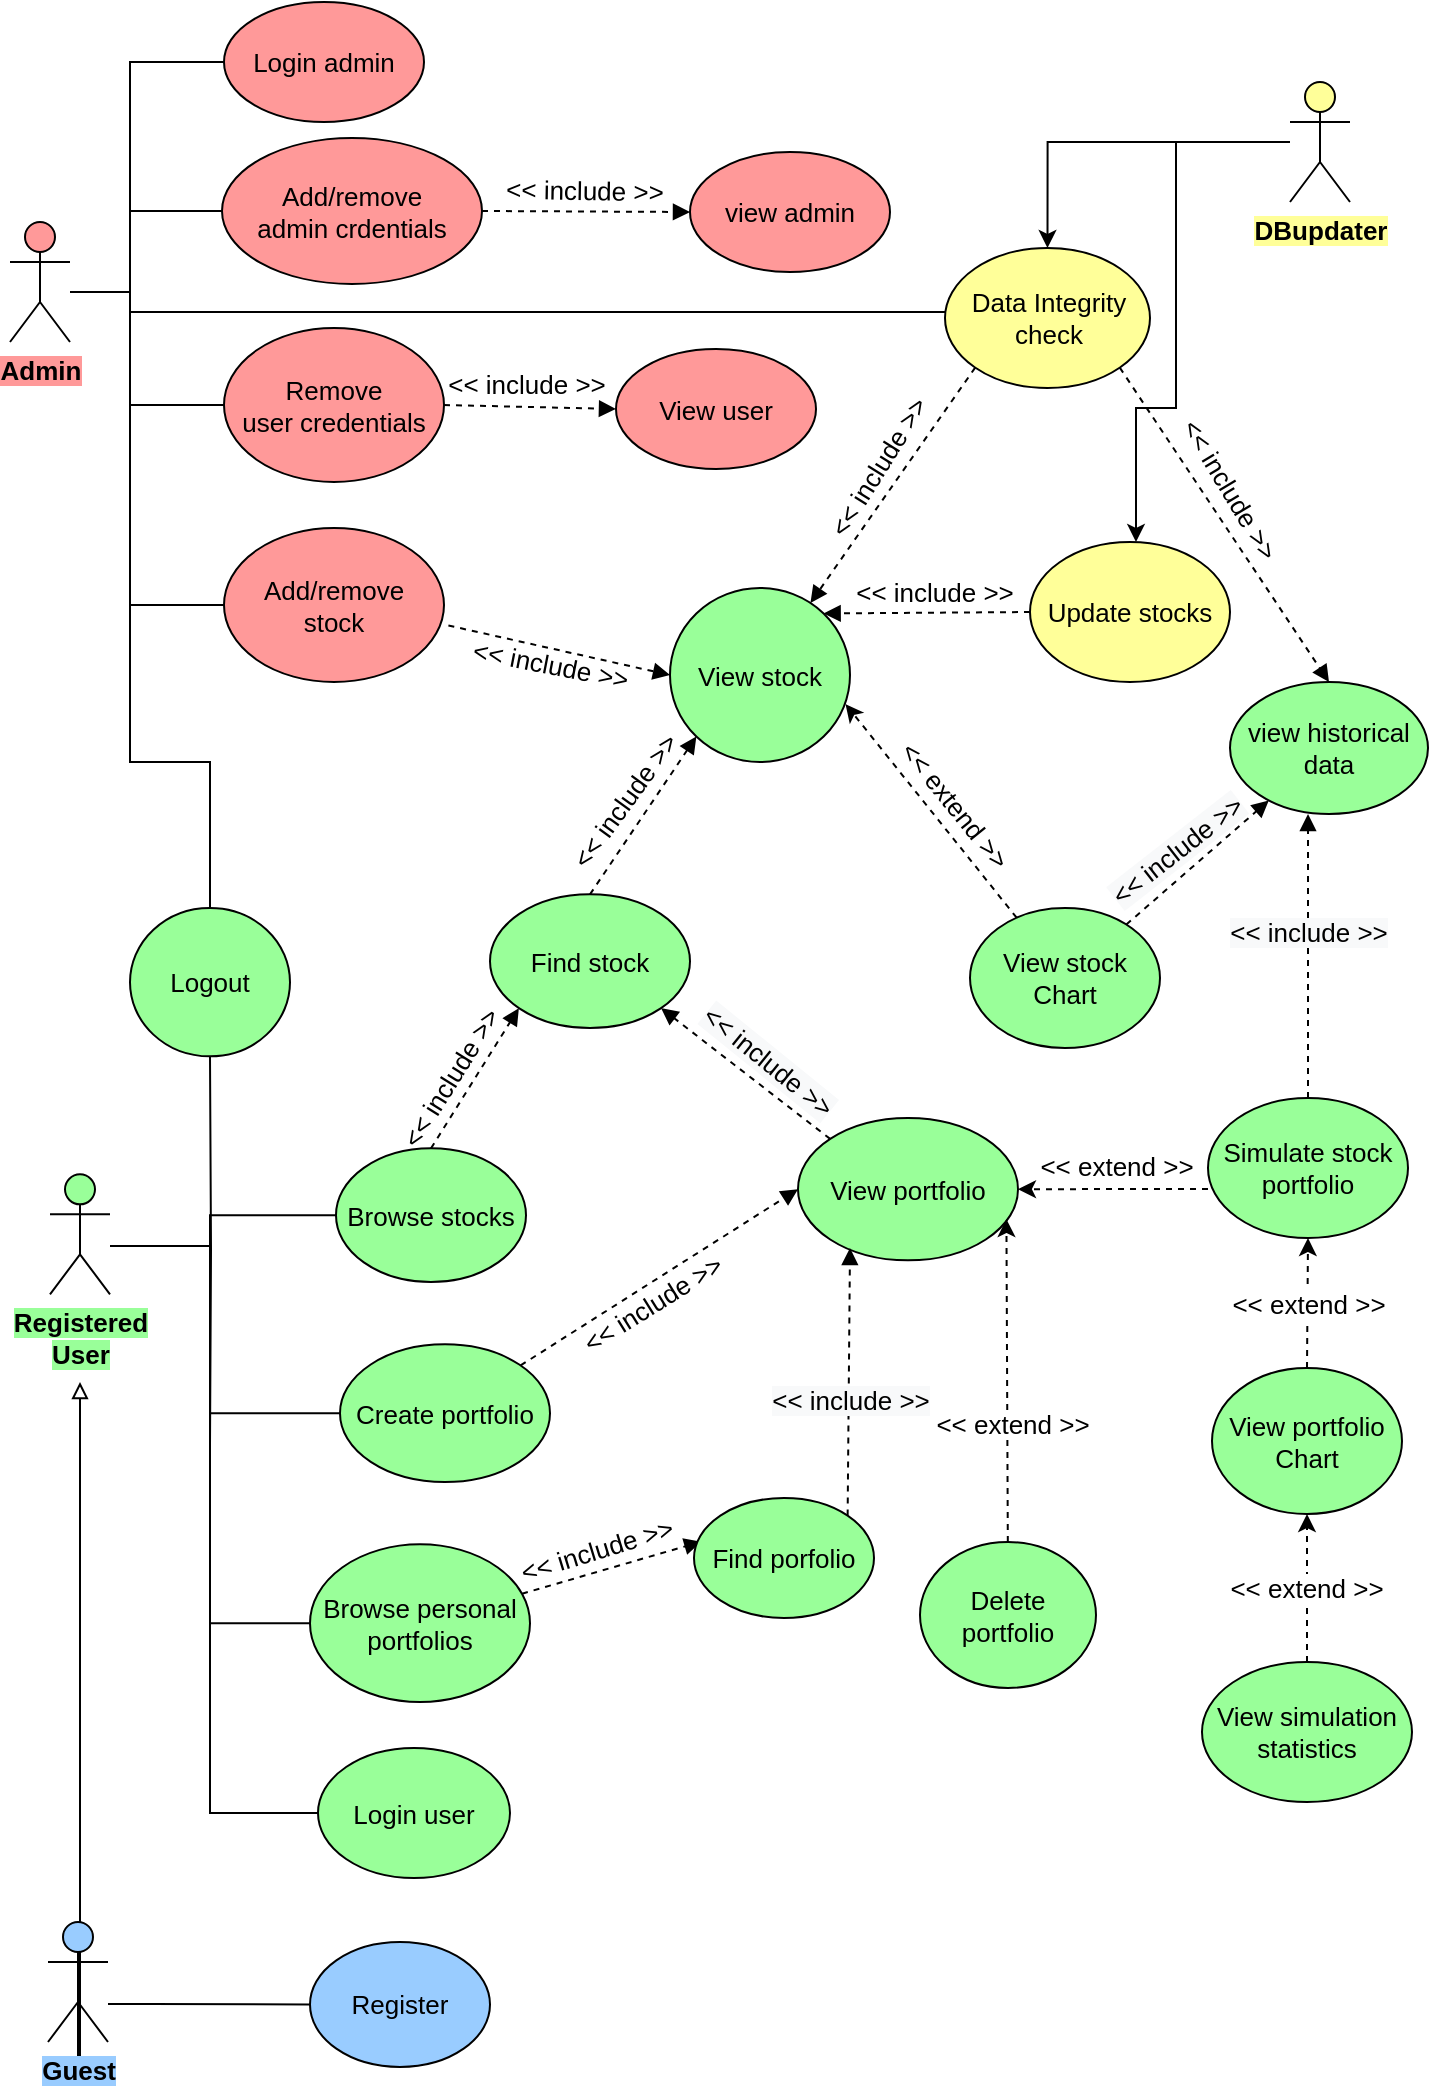 <mxfile version="14.2.6" type="device"><diagram id="KRLtTsY45kWRcjKl47R4" name="Page-1"><mxGraphModel dx="1422" dy="743" grid="1" gridSize="10" guides="1" tooltips="1" connect="1" arrows="1" fold="1" page="1" pageScale="1" pageWidth="827" pageHeight="1169" math="0" shadow="0"><root><mxCell id="0"/><mxCell id="1" parent="0"/><mxCell id="cpnQyGJO8iil3C7RBnsC-13" style="rounded=0;orthogonalLoop=1;jettySize=auto;html=1;entryX=0;entryY=0.5;entryDx=0;entryDy=0;edgeStyle=orthogonalEdgeStyle;fillColor=#99FF99;fontSize=13;endArrow=none;endFill=0;" parent="1" target="cpnQyGJO8iil3C7RBnsC-8" edge="1"><mxGeometry relative="1" as="geometry"><Array as="points"><mxPoint x="170" y="744.18"/><mxPoint x="170" y="630.18"/></Array><mxPoint x="170" y="757" as="sourcePoint"/></mxGeometry></mxCell><mxCell id="cpnQyGJO8iil3C7RBnsC-14" style="rounded=0;orthogonalLoop=1;jettySize=auto;html=1;entryX=0;entryY=0.5;entryDx=0;entryDy=0;edgeStyle=orthogonalEdgeStyle;fillColor=#99FF99;fontSize=13;endArrow=none;endFill=0;" parent="1" target="cpnQyGJO8iil3C7RBnsC-9" edge="1"><mxGeometry relative="1" as="geometry"><Array as="points"><mxPoint x="170" y="724.18"/><mxPoint x="170" y="898.18"/></Array><mxPoint x="170" y="727" as="sourcePoint"/></mxGeometry></mxCell><mxCell id="cpnQyGJO8iil3C7RBnsC-22" style="rounded=0;orthogonalLoop=1;jettySize=auto;html=1;entryX=0;entryY=0.5;entryDx=0;entryDy=0;edgeStyle=orthogonalEdgeStyle;fillColor=#99FF99;fontSize=13;endArrow=none;endFill=0;" parent="1" target="cpnQyGJO8iil3C7RBnsC-21" edge="1"><mxGeometry relative="1" as="geometry"><Array as="points"><mxPoint x="170" y="744.18"/><mxPoint x="170" y="728.18"/></Array><mxPoint x="170" y="717" as="sourcePoint"/></mxGeometry></mxCell><mxCell id="cpnQyGJO8iil3C7RBnsC-27" style="edgeStyle=orthogonalEdgeStyle;rounded=0;orthogonalLoop=1;jettySize=auto;html=1;entryX=0;entryY=0.5;entryDx=0;entryDy=0;fillColor=#FF9999;fontSize=13;endArrow=none;endFill=0;" parent="1" edge="1"><mxGeometry relative="1" as="geometry"><mxPoint x="130" y="147" as="sourcePoint"/><Array as="points"><mxPoint x="130" y="147"/><mxPoint x="130" y="337"/></Array><mxPoint x="177" y="328.5" as="targetPoint"/></mxGeometry></mxCell><mxCell id="cpnQyGJO8iil3C7RBnsC-32" style="edgeStyle=orthogonalEdgeStyle;rounded=0;orthogonalLoop=1;jettySize=auto;html=1;fillColor=#99FF99;fontSize=13;endArrow=none;endFill=0;" parent="1" target="cpnQyGJO8iil3C7RBnsC-2" edge="1"><mxGeometry relative="1" as="geometry"><mxPoint x="270" y="464.18" as="targetPoint"/><Array as="points"><mxPoint x="170" y="649"/></Array><mxPoint x="120" y="649" as="sourcePoint"/></mxGeometry></mxCell><mxCell id="cpnQyGJO8iil3C7RBnsC-1" value="&lt;div style=&quot;font-size: 13px;&quot;&gt;&lt;b style=&quot;background-color: rgb(153, 255, 153); font-size: 13px;&quot;&gt;Registered&lt;/b&gt;&lt;/div&gt;&lt;div style=&quot;font-size: 13px;&quot;&gt;&lt;b style=&quot;background-color: rgb(153, 255, 153); font-size: 13px;&quot;&gt;User&lt;/b&gt;&lt;/div&gt;" style="shape=umlActor;verticalLabelPosition=bottom;verticalAlign=top;html=1;fillColor=#99FF99;fontSize=13;" parent="1" vertex="1"><mxGeometry x="90" y="613.18" width="30" height="60" as="geometry"/></mxCell><mxCell id="cpnQyGJO8iil3C7RBnsC-2" value="Login user" style="ellipse;whiteSpace=wrap;html=1;fillColor=#99FF99;fontSize=13;" parent="1" vertex="1"><mxGeometry x="224" y="900" width="96" height="65" as="geometry"/></mxCell><mxCell id="Majg7olX7X6a4VJaT3-I-1" value="" style="edgeStyle=orthogonalEdgeStyle;rounded=0;orthogonalLoop=1;jettySize=auto;html=1;endArrow=none;endFill=0;strokeColor=#000000;entryX=0;entryY=0.5;entryDx=0;entryDy=0;" edge="1" parent="1"><mxGeometry relative="1" as="geometry"><mxPoint x="130" y="167" as="sourcePoint"/><mxPoint x="537.5" y="182" as="targetPoint"/><Array as="points"><mxPoint x="130" y="182"/></Array></mxGeometry></mxCell><mxCell id="cpnQyGJO8iil3C7RBnsC-4" value="&lt;b style=&quot;background-color: rgb(255, 153, 153); font-size: 13px;&quot;&gt;Admin&lt;/b&gt;" style="shape=umlActor;verticalLabelPosition=bottom;verticalAlign=top;html=1;fillColor=#FF9999;fontSize=13;" parent="1" vertex="1"><mxGeometry x="70" y="137" width="30" height="60" as="geometry"/></mxCell><mxCell id="cpnQyGJO8iil3C7RBnsC-8" value="Browse stocks" style="ellipse;whiteSpace=wrap;html=1;fillColor=#99FF99;fontSize=13;" parent="1" vertex="1"><mxGeometry x="233" y="600.18" width="95" height="66.82" as="geometry"/></mxCell><mxCell id="cpnQyGJO8iil3C7RBnsC-9" value="Browse personal portfolios" style="ellipse;whiteSpace=wrap;html=1;fillColor=#99FF99;fontSize=13;" parent="1" vertex="1"><mxGeometry x="220" y="798.18" width="110" height="78.82" as="geometry"/></mxCell><mxCell id="cpnQyGJO8iil3C7RBnsC-10" value="View stock" style="ellipse;whiteSpace=wrap;html=1;fillColor=#99FF99;fontSize=13;" parent="1" vertex="1"><mxGeometry x="400" y="320" width="90" height="87" as="geometry"/></mxCell><mxCell id="cpnQyGJO8iil3C7RBnsC-15" value="View portfolio" style="ellipse;whiteSpace=wrap;html=1;fillColor=#99FF99;fontSize=13;" parent="1" vertex="1"><mxGeometry x="464" y="585" width="110" height="71.18" as="geometry"/></mxCell><mxCell id="cpnQyGJO8iil3C7RBnsC-21" value="Create portfolio" style="ellipse;whiteSpace=wrap;html=1;fillColor=#99FF99;fontSize=13;" parent="1" vertex="1"><mxGeometry x="235" y="698.18" width="105" height="68.82" as="geometry"/></mxCell><mxCell id="cpnQyGJO8iil3C7RBnsC-25" value="&lt;div style=&quot;font-size: 13px;&quot;&gt;Add/remove&lt;/div&gt;&lt;div style=&quot;font-size: 13px;&quot;&gt;stock&lt;br style=&quot;font-size: 13px;&quot;&gt;&lt;/div&gt;" style="ellipse;whiteSpace=wrap;html=1;fillColor=#FF9999;fontSize=13;" parent="1" vertex="1"><mxGeometry x="177" y="290" width="110" height="77" as="geometry"/></mxCell><mxCell id="cpnQyGJO8iil3C7RBnsC-33" value="Find stock" style="ellipse;whiteSpace=wrap;html=1;fillColor=#99FF99;fontSize=13;" parent="1" vertex="1"><mxGeometry x="310" y="473.18" width="100" height="66.82" as="geometry"/></mxCell><mxCell id="cpnQyGJO8iil3C7RBnsC-34" value="" style="html=1;verticalAlign=bottom;endArrow=block;exitX=0.5;exitY=0;exitDx=0;exitDy=0;dashed=1;entryX=0;entryY=1;entryDx=0;entryDy=0;fillColor=#99FF99;fontSize=13;" parent="1" source="cpnQyGJO8iil3C7RBnsC-33" target="cpnQyGJO8iil3C7RBnsC-10" edge="1"><mxGeometry x="-0.159" y="4" width="80" relative="1" as="geometry"><mxPoint x="365" y="458" as="sourcePoint"/><mxPoint x="429.0" y="458" as="targetPoint"/><mxPoint as="offset"/></mxGeometry></mxCell><mxCell id="Yy9qG6kEalK88wOaEwKQ-9" value="&lt;span style=&quot;font-size: 13px;&quot;&gt;&amp;lt;&amp;lt; include &amp;gt;&amp;gt;&lt;/span&gt;" style="edgeLabel;html=1;align=center;verticalAlign=middle;resizable=0;points=[];fillColor=#99FF99;fontSize=13;rotation=306;labelBackgroundColor=none;" parent="cpnQyGJO8iil3C7RBnsC-34" vertex="1" connectable="0"><mxGeometry x="0.173" relative="1" as="geometry"><mxPoint x="-15.03" as="offset"/></mxGeometry></mxCell><mxCell id="eAsHCxN4buOYZPBH0Y41-2" style="edgeStyle=orthogonalEdgeStyle;rounded=0;orthogonalLoop=1;jettySize=auto;html=1;entryX=0;entryY=0.5;entryDx=0;entryDy=0;fillColor=#99CCFF;fontSize=13;endArrow=none;endFill=0;" parent="1" source="eAsHCxN4buOYZPBH0Y41-3" target="eAsHCxN4buOYZPBH0Y41-4" edge="1"><mxGeometry relative="1" as="geometry"><mxPoint x="240" y="832" as="targetPoint"/><Array as="points"><mxPoint x="140" y="1028"/><mxPoint x="140" y="1028"/></Array></mxGeometry></mxCell><mxCell id="eAsHCxN4buOYZPBH0Y41-5" value="" style="edgeStyle=orthogonalEdgeStyle;rounded=0;orthogonalLoop=1;jettySize=auto;html=1;exitX=0.5;exitY=0;exitDx=0;exitDy=0;exitPerimeter=0;fontSize=13;endArrow=block;endFill=0;" parent="1" source="eAsHCxN4buOYZPBH0Y41-3" edge="1"><mxGeometry relative="1" as="geometry"><mxPoint x="105" y="1028" as="sourcePoint"/><Array as="points"><mxPoint x="105" y="1057"/></Array><mxPoint x="105" y="717" as="targetPoint"/></mxGeometry></mxCell><mxCell id="eAsHCxN4buOYZPBH0Y41-3" value="&lt;b style=&quot;background-color: rgb(153, 204, 255); font-size: 13px;&quot;&gt;Guest&lt;/b&gt;" style="shape=umlActor;verticalLabelPosition=bottom;verticalAlign=top;html=1;fillColor=#99CCFF;fontSize=13;" parent="1" vertex="1"><mxGeometry x="89" y="987" width="30" height="60" as="geometry"/></mxCell><mxCell id="eAsHCxN4buOYZPBH0Y41-4" value="Register" style="ellipse;whiteSpace=wrap;html=1;fillColor=#99CCFF;fontSize=13;" parent="1" vertex="1"><mxGeometry x="220" y="997" width="90" height="62.5" as="geometry"/></mxCell><mxCell id="eAsHCxN4buOYZPBH0Y41-11" value="" style="rounded=0;orthogonalLoop=1;jettySize=auto;html=1;dashed=1;exitX=0;exitY=0.65;exitDx=0;exitDy=0;fillColor=#99FF99;entryX=1;entryY=0.5;entryDx=0;entryDy=0;exitPerimeter=0;fontSize=13;" parent="1" source="eAsHCxN4buOYZPBH0Y41-10" target="cpnQyGJO8iil3C7RBnsC-15" edge="1"><mxGeometry relative="1" as="geometry"><mxPoint x="591.636" y="810.409" as="sourcePoint"/></mxGeometry></mxCell><mxCell id="Yy9qG6kEalK88wOaEwKQ-25" value="&amp;lt;&amp;lt; extend &amp;gt;&amp;gt;" style="edgeLabel;html=1;align=center;verticalAlign=middle;resizable=0;points=[];fillColor=#99FF99;fontSize=13;rotation=0;" parent="eAsHCxN4buOYZPBH0Y41-11" vertex="1" connectable="0"><mxGeometry x="-0.287" relative="1" as="geometry"><mxPoint x="-12" y="-12" as="offset"/></mxGeometry></mxCell><mxCell id="eAsHCxN4buOYZPBH0Y41-10" value="Simulate stock portfolio" style="ellipse;whiteSpace=wrap;html=1;fillColor=#99FF99;fontSize=13;" parent="1" vertex="1"><mxGeometry x="669" y="575" width="100" height="70" as="geometry"/></mxCell><mxCell id="eAsHCxN4buOYZPBH0Y41-17" value="" style="rounded=0;orthogonalLoop=1;jettySize=auto;html=1;entryX=0.5;entryY=1;entryDx=0;entryDy=0;exitX=0.5;exitY=0;exitDx=0;exitDy=0;dashed=1;fillColor=#99FF99;fontSize=13;" parent="1" source="eAsHCxN4buOYZPBH0Y41-14" target="Yy9qG6kEalK88wOaEwKQ-55" edge="1"><mxGeometry relative="1" as="geometry"><mxPoint x="719.5" y="853" as="targetPoint"/><mxPoint x="511" y="929.18" as="sourcePoint"/></mxGeometry></mxCell><mxCell id="Yy9qG6kEalK88wOaEwKQ-26" value="&amp;lt;&amp;lt; extend &amp;gt;&amp;gt;" style="edgeLabel;html=1;align=center;verticalAlign=middle;resizable=0;points=[];fillColor=#99FF99;fontSize=13;" parent="eAsHCxN4buOYZPBH0Y41-17" vertex="1" connectable="0"><mxGeometry x="0.111" y="1" relative="1" as="geometry"><mxPoint y="4" as="offset"/></mxGeometry></mxCell><mxCell id="eAsHCxN4buOYZPBH0Y41-14" value="View simulation statistics" style="ellipse;whiteSpace=wrap;html=1;fillColor=#99FF99;fontSize=13;" parent="1" vertex="1"><mxGeometry x="666" y="857" width="105" height="70" as="geometry"/></mxCell><mxCell id="Yy9qG6kEalK88wOaEwKQ-15" value="" style="html=1;verticalAlign=bottom;endArrow=block;exitX=0.5;exitY=0;exitDx=0;exitDy=0;dashed=1;entryX=0;entryY=1;entryDx=0;entryDy=0;fillColor=#99FF99;fontSize=13;" parent="1" source="cpnQyGJO8iil3C7RBnsC-8" target="cpnQyGJO8iil3C7RBnsC-33" edge="1"><mxGeometry x="-0.159" y="4" width="80" relative="1" as="geometry"><mxPoint x="557.405" y="630.876" as="sourcePoint"/><mxPoint x="615" y="694.18" as="targetPoint"/><mxPoint as="offset"/></mxGeometry></mxCell><mxCell id="Yy9qG6kEalK88wOaEwKQ-16" value="&lt;span style=&quot;font-size: 13px;&quot;&gt;&amp;lt;&amp;lt; include &amp;gt;&amp;gt;&lt;/span&gt;" style="edgeLabel;html=1;align=center;verticalAlign=middle;resizable=0;points=[];fillColor=#99FF99;fontSize=13;rotation=302;labelBackgroundColor=none;" parent="Yy9qG6kEalK88wOaEwKQ-15" vertex="1" connectable="0"><mxGeometry x="0.173" relative="1" as="geometry"><mxPoint x="-16.47" y="6" as="offset"/></mxGeometry></mxCell><mxCell id="Yy9qG6kEalK88wOaEwKQ-17" value="" style="html=1;verticalAlign=bottom;endArrow=block;dashed=1;fillColor=#99FF99;fontSize=13;" parent="1" source="cpnQyGJO8iil3C7RBnsC-9" edge="1"><mxGeometry x="-0.159" y="4" width="80" relative="1" as="geometry"><mxPoint x="567.405" y="620.876" as="sourcePoint"/><mxPoint x="415.638" y="796.818" as="targetPoint"/><mxPoint as="offset"/></mxGeometry></mxCell><mxCell id="Yy9qG6kEalK88wOaEwKQ-18" value="&lt;span style=&quot;font-size: 13px;&quot;&gt;&amp;lt;&amp;lt; include &amp;gt;&amp;gt;&lt;/span&gt;" style="edgeLabel;html=1;align=center;verticalAlign=middle;resizable=0;points=[];fillColor=#99FF99;fontSize=13;rotation=343;direction=south;labelBackgroundColor=none;" parent="Yy9qG6kEalK88wOaEwKQ-17" vertex="1" connectable="0"><mxGeometry x="0.173" relative="1" as="geometry"><mxPoint x="-16" y="-7" as="offset"/></mxGeometry></mxCell><mxCell id="Yy9qG6kEalK88wOaEwKQ-19" value="" style="html=1;verticalAlign=bottom;endArrow=block;dashed=1;exitX=0;exitY=0;exitDx=0;exitDy=0;entryX=1;entryY=1;entryDx=0;entryDy=0;fillColor=#99FF99;fontSize=13;" parent="1" source="cpnQyGJO8iil3C7RBnsC-15" target="cpnQyGJO8iil3C7RBnsC-33" edge="1"><mxGeometry x="-0.159" y="4" width="80" relative="1" as="geometry"><mxPoint x="314.467" y="871.661" as="sourcePoint"/><mxPoint x="410" y="898.18" as="targetPoint"/><mxPoint as="offset"/></mxGeometry></mxCell><mxCell id="Yy9qG6kEalK88wOaEwKQ-20" value="&lt;span style=&quot;background-color: rgb(248, 249, 250); font-size: 13px;&quot;&gt;&amp;lt;&amp;lt; include &amp;gt;&amp;gt;&lt;/span&gt;" style="edgeLabel;html=1;align=center;verticalAlign=middle;resizable=0;points=[];fillColor=#99FF99;fontSize=13;rotation=39;" parent="Yy9qG6kEalK88wOaEwKQ-19" vertex="1" connectable="0"><mxGeometry x="0.173" relative="1" as="geometry"><mxPoint x="17.97" y="-1.37" as="offset"/></mxGeometry></mxCell><mxCell id="Yy9qG6kEalK88wOaEwKQ-21" value="Find porfolio" style="ellipse;whiteSpace=wrap;html=1;fillColor=#99FF99;fontSize=13;" parent="1" vertex="1"><mxGeometry x="412" y="775" width="90" height="60" as="geometry"/></mxCell><mxCell id="Yy9qG6kEalK88wOaEwKQ-23" value="" style="html=1;verticalAlign=bottom;endArrow=block;dashed=1;exitX=1;exitY=0;exitDx=0;exitDy=0;fillColor=#99FF99;fontSize=13;" parent="1" source="Yy9qG6kEalK88wOaEwKQ-21" edge="1"><mxGeometry x="-0.159" y="4" width="80" relative="1" as="geometry"><mxPoint x="455.82" y="768.967" as="sourcePoint"/><mxPoint x="490" y="650" as="targetPoint"/><mxPoint as="offset"/></mxGeometry></mxCell><mxCell id="Yy9qG6kEalK88wOaEwKQ-24" value="&lt;span style=&quot;background-color: rgb(248, 249, 250); font-size: 13px;&quot;&gt;&amp;lt;&amp;lt; include &amp;gt;&amp;gt;&lt;/span&gt;" style="edgeLabel;html=1;align=center;verticalAlign=middle;resizable=0;points=[];fillColor=#99FF99;fontSize=13;" parent="Yy9qG6kEalK88wOaEwKQ-23" vertex="1" connectable="0"><mxGeometry x="0.173" relative="1" as="geometry"><mxPoint y="20" as="offset"/></mxGeometry></mxCell><mxCell id="Yy9qG6kEalK88wOaEwKQ-33" value="" style="edgeStyle=orthogonalEdgeStyle;rounded=0;orthogonalLoop=1;jettySize=auto;html=1;fillColor=#FFFF99;entryX=0.5;entryY=0;entryDx=0;entryDy=0;fontSize=13;" parent="1" source="Yy9qG6kEalK88wOaEwKQ-34" target="mz2E4jD2WjF0KdIVtkTG-10" edge="1"><mxGeometry relative="1" as="geometry"><Array as="points"><mxPoint x="589" y="97"/></Array></mxGeometry></mxCell><mxCell id="Yy9qG6kEalK88wOaEwKQ-34" value="&lt;div style=&quot;font-size: 13px;&quot;&gt;&lt;b style=&quot;background-color: rgb(255, 255, 153); font-size: 13px;&quot;&gt;DBupdater&lt;/b&gt;&lt;/div&gt;" style="shape=umlActor;verticalLabelPosition=bottom;verticalAlign=top;html=1;fillColor=#FFFF99;fontSize=13;" parent="1" vertex="1"><mxGeometry x="710" y="67" width="30" height="60" as="geometry"/></mxCell><mxCell id="Yy9qG6kEalK88wOaEwKQ-35" value="Update stocks" style="ellipse;whiteSpace=wrap;html=1;fillColor=#FFFF99;fontSize=13;" parent="1" vertex="1"><mxGeometry x="580" y="297" width="100" height="70" as="geometry"/></mxCell><mxCell id="Yy9qG6kEalK88wOaEwKQ-38" value="" style="html=1;verticalAlign=bottom;endArrow=block;exitX=0;exitY=1;exitDx=0;exitDy=0;dashed=1;fontSize=13;" parent="1" source="mz2E4jD2WjF0KdIVtkTG-10" target="cpnQyGJO8iil3C7RBnsC-10" edge="1"><mxGeometry x="-0.159" y="4" width="80" relative="1" as="geometry"><mxPoint x="496.82" y="249.287" as="sourcePoint"/><mxPoint x="440" y="91.5" as="targetPoint"/><mxPoint as="offset"/></mxGeometry></mxCell><mxCell id="Yy9qG6kEalK88wOaEwKQ-39" value="&lt;span style=&quot;font-size: 13px;&quot;&gt;&amp;lt;&amp;lt; include &amp;gt;&amp;gt;&lt;/span&gt;" style="edgeLabel;html=1;align=center;verticalAlign=middle;resizable=0;points=[];fontSize=13;rotation=302;labelBackgroundColor=none;" parent="Yy9qG6kEalK88wOaEwKQ-38" vertex="1" connectable="0"><mxGeometry x="0.173" relative="1" as="geometry"><mxPoint x="-1.15" y="-18.62" as="offset"/></mxGeometry></mxCell><mxCell id="Yy9qG6kEalK88wOaEwKQ-40" value="" style="html=1;verticalAlign=bottom;endArrow=block;dashed=1;entryX=0;entryY=0.5;entryDx=0;entryDy=0;fillColor=#99FF99;fontSize=13;" parent="1" source="cpnQyGJO8iil3C7RBnsC-21" target="cpnQyGJO8iil3C7RBnsC-15" edge="1"><mxGeometry x="-0.159" y="4" width="80" relative="1" as="geometry"><mxPoint x="380" y="720.18" as="sourcePoint"/><mxPoint x="551.716" y="731.393" as="targetPoint"/><mxPoint as="offset"/></mxGeometry></mxCell><mxCell id="Yy9qG6kEalK88wOaEwKQ-41" value="&lt;span style=&quot;font-size: 13px;&quot;&gt;&amp;lt;&amp;lt; include &amp;gt;&amp;gt;&lt;/span&gt;" style="edgeLabel;html=1;align=center;verticalAlign=middle;resizable=0;points=[];fillColor=#99FF99;fontSize=13;rotation=328;labelBackgroundColor=none;" parent="Yy9qG6kEalK88wOaEwKQ-40" vertex="1" connectable="0"><mxGeometry x="0.173" relative="1" as="geometry"><mxPoint x="-16.26" y="21" as="offset"/></mxGeometry></mxCell><mxCell id="Yy9qG6kEalK88wOaEwKQ-47" value="Logout" style="ellipse;whiteSpace=wrap;html=1;fillColor=#99FF99;fontSize=13;" parent="1" vertex="1"><mxGeometry x="130" y="480" width="80" height="74.18" as="geometry"/></mxCell><mxCell id="Yy9qG6kEalK88wOaEwKQ-48" value="" style="endArrow=none;html=1;fillColor=#99FF99;edgeStyle=orthogonalEdgeStyle;rounded=0;fontSize=13;endFill=0;" parent="1" target="Yy9qG6kEalK88wOaEwKQ-47" edge="1"><mxGeometry width="50" height="50" relative="1" as="geometry"><mxPoint x="170" y="748.18" as="sourcePoint"/><mxPoint x="170" y="978.18" as="targetPoint"/><Array as="points"/></mxGeometry></mxCell><mxCell id="Yy9qG6kEalK88wOaEwKQ-50" value="" style="rounded=0;orthogonalLoop=1;jettySize=auto;html=1;dashed=1;entryX=0.975;entryY=0.667;entryDx=0;entryDy=0;fillColor=#99FF99;entryPerimeter=0;fontSize=13;" parent="1" source="Yy9qG6kEalK88wOaEwKQ-52" target="cpnQyGJO8iil3C7RBnsC-10" edge="1"><mxGeometry relative="1" as="geometry"><mxPoint x="705" y="215" as="sourcePoint"/><mxPoint x="595" y="365" as="targetPoint"/></mxGeometry></mxCell><mxCell id="Yy9qG6kEalK88wOaEwKQ-51" value="&amp;lt;&amp;lt; extend &amp;gt;&amp;gt;" style="edgeLabel;html=1;align=center;verticalAlign=middle;resizable=0;points=[];fillColor=#99FF99;fontSize=13;rotation=51;" parent="Yy9qG6kEalK88wOaEwKQ-50" vertex="1" connectable="0"><mxGeometry x="-0.287" relative="1" as="geometry"><mxPoint x="-0.12" y="-19.44" as="offset"/></mxGeometry></mxCell><mxCell id="Yy9qG6kEalK88wOaEwKQ-52" value="View stock Chart" style="ellipse;whiteSpace=wrap;html=1;fillColor=#99FF99;fontSize=13;" parent="1" vertex="1"><mxGeometry x="550" y="480" width="95" height="70" as="geometry"/></mxCell><mxCell id="Yy9qG6kEalK88wOaEwKQ-55" value="View portfolio Chart" style="ellipse;whiteSpace=wrap;html=1;fillColor=#99FF99;fontSize=13;" parent="1" vertex="1"><mxGeometry x="671" y="710" width="95" height="73" as="geometry"/></mxCell><mxCell id="Yy9qG6kEalK88wOaEwKQ-56" value="" style="rounded=0;orthogonalLoop=1;jettySize=auto;html=1;dashed=1;entryX=0.5;entryY=1;entryDx=0;entryDy=0;fillColor=#99FF99;exitX=0.5;exitY=0;exitDx=0;exitDy=0;fontSize=13;" parent="1" source="Yy9qG6kEalK88wOaEwKQ-55" target="eAsHCxN4buOYZPBH0Y41-10" edge="1"><mxGeometry relative="1" as="geometry"><mxPoint x="716" y="678.18" as="sourcePoint"/><mxPoint x="586.268" y="767.809" as="targetPoint"/></mxGeometry></mxCell><mxCell id="Yy9qG6kEalK88wOaEwKQ-57" value="&amp;lt;&amp;lt; extend &amp;gt;&amp;gt;" style="edgeLabel;html=1;align=center;verticalAlign=middle;resizable=0;points=[];fillColor=#99FF99;fontSize=13;" parent="Yy9qG6kEalK88wOaEwKQ-56" vertex="1" connectable="0"><mxGeometry x="-0.287" relative="1" as="geometry"><mxPoint y="-9" as="offset"/></mxGeometry></mxCell><mxCell id="Yy9qG6kEalK88wOaEwKQ-59" value="" style="rounded=0;orthogonalLoop=1;jettySize=auto;html=1;dashed=1;entryX=1;entryY=1;entryDx=0;entryDy=0;fillColor=#99FF99;fontSize=13;" parent="1" source="Yy9qG6kEalK88wOaEwKQ-61" edge="1"><mxGeometry relative="1" as="geometry"><mxPoint x="680" y="778.18" as="sourcePoint"/><mxPoint x="568.215" y="635.545" as="targetPoint"/></mxGeometry></mxCell><mxCell id="Yy9qG6kEalK88wOaEwKQ-60" value="&amp;lt;&amp;lt; extend &amp;gt;&amp;gt;" style="edgeLabel;html=1;align=center;verticalAlign=middle;resizable=0;points=[];fillColor=#99FF99;fontSize=13;" parent="Yy9qG6kEalK88wOaEwKQ-59" vertex="1" connectable="0"><mxGeometry x="-0.287" relative="1" as="geometry"><mxPoint x="1.88" y="-1.44" as="offset"/></mxGeometry></mxCell><mxCell id="Yy9qG6kEalK88wOaEwKQ-61" value="Delete portfolio" style="ellipse;whiteSpace=wrap;html=1;fillColor=#99FF99;fontSize=13;" parent="1" vertex="1"><mxGeometry x="525" y="797" width="88" height="73" as="geometry"/></mxCell><mxCell id="mz2E4jD2WjF0KdIVtkTG-1" value="view historical data" style="ellipse;whiteSpace=wrap;html=1;fillColor=#99FF99;fontSize=13;" parent="1" vertex="1"><mxGeometry x="680" y="367.0" width="99" height="66" as="geometry"/></mxCell><mxCell id="mz2E4jD2WjF0KdIVtkTG-2" value="" style="html=1;verticalAlign=bottom;endArrow=block;dashed=1;fillColor=#99FF99;fontSize=13;" parent="1" source="Yy9qG6kEalK88wOaEwKQ-52" target="mz2E4jD2WjF0KdIVtkTG-1" edge="1"><mxGeometry x="-0.159" y="4" width="80" relative="1" as="geometry"><mxPoint x="502.374" y="505.096" as="sourcePoint"/><mxPoint x="596.92" y="537.78" as="targetPoint"/><mxPoint as="offset"/></mxGeometry></mxCell><mxCell id="mz2E4jD2WjF0KdIVtkTG-3" value="&lt;span style=&quot;background-color: rgb(248, 249, 250); font-size: 13px;&quot;&gt;&amp;lt;&amp;lt; include &amp;gt;&amp;gt;&lt;/span&gt;" style="edgeLabel;html=1;align=center;verticalAlign=middle;resizable=0;points=[];fillColor=#99FF99;fontSize=13;rotation=322;" parent="mz2E4jD2WjF0KdIVtkTG-2" vertex="1" connectable="0"><mxGeometry x="0.173" relative="1" as="geometry"><mxPoint x="-17.03" y="-1" as="offset"/></mxGeometry></mxCell><mxCell id="mz2E4jD2WjF0KdIVtkTG-5" value="" style="html=1;verticalAlign=bottom;endArrow=block;exitX=0.5;exitY=0;exitDx=0;exitDy=0;dashed=1;entryX=0.394;entryY=1;entryDx=0;entryDy=0;fillColor=#99FF99;fontSize=13;entryPerimeter=0;" parent="1" source="eAsHCxN4buOYZPBH0Y41-10" target="mz2E4jD2WjF0KdIVtkTG-1" edge="1"><mxGeometry x="-0.159" y="4" width="80" relative="1" as="geometry"><mxPoint x="742.5" y="471.68" as="sourcePoint"/><mxPoint x="680" y="613.188" as="targetPoint"/><mxPoint as="offset"/></mxGeometry></mxCell><mxCell id="mz2E4jD2WjF0KdIVtkTG-6" value="&lt;span style=&quot;background-color: rgb(248, 249, 250); font-size: 13px;&quot;&gt;&amp;lt;&amp;lt; include &amp;gt;&amp;gt;&lt;/span&gt;" style="edgeLabel;html=1;align=center;verticalAlign=middle;resizable=0;points=[];fillColor=#99FF99;fontSize=13;" parent="mz2E4jD2WjF0KdIVtkTG-5" vertex="1" connectable="0"><mxGeometry x="0.173" relative="1" as="geometry"><mxPoint x="-0.03" as="offset"/></mxGeometry></mxCell><mxCell id="mz2E4jD2WjF0KdIVtkTG-10" value="Data Integrity check" style="ellipse;whiteSpace=wrap;html=1;fillColor=#FFFF99;fontSize=13;" parent="1" vertex="1"><mxGeometry x="537.5" y="150" width="102.5" height="70" as="geometry"/></mxCell><mxCell id="mz2E4jD2WjF0KdIVtkTG-11" value="" style="html=1;verticalAlign=bottom;endArrow=block;exitX=1;exitY=1;exitDx=0;exitDy=0;dashed=1;entryX=0.5;entryY=0;entryDx=0;entryDy=0;fontSize=13;" parent="1" source="mz2E4jD2WjF0KdIVtkTG-10" target="mz2E4jD2WjF0KdIVtkTG-1" edge="1"><mxGeometry x="-0.159" y="4" width="80" relative="1" as="geometry"><mxPoint x="640" y="87" as="sourcePoint"/><mxPoint x="513.618" y="348.792" as="targetPoint"/><mxPoint as="offset"/></mxGeometry></mxCell><mxCell id="mz2E4jD2WjF0KdIVtkTG-12" value="&lt;span style=&quot;font-size: 13px;&quot;&gt;&amp;lt;&amp;lt; include &amp;gt;&amp;gt;&lt;/span&gt;" style="edgeLabel;html=1;align=center;verticalAlign=middle;resizable=0;points=[];fontSize=13;rotation=59;labelBackgroundColor=none;" parent="mz2E4jD2WjF0KdIVtkTG-11" vertex="1" connectable="0"><mxGeometry x="0.173" relative="1" as="geometry"><mxPoint x="-6.27" y="-31.93" as="offset"/></mxGeometry></mxCell><mxCell id="mz2E4jD2WjF0KdIVtkTG-14" value="" style="edgeStyle=orthogonalEdgeStyle;rounded=0;orthogonalLoop=1;jettySize=auto;html=1;fillColor=#FFFF99;fontSize=13;entryX=0.5;entryY=0;entryDx=0;entryDy=0;" parent="1" edge="1"><mxGeometry relative="1" as="geometry"><mxPoint x="703" y="97" as="sourcePoint"/><mxPoint x="633" y="297" as="targetPoint"/><Array as="points"><mxPoint x="653" y="97"/><mxPoint x="653" y="230"/><mxPoint x="633" y="230"/></Array></mxGeometry></mxCell><mxCell id="mz2E4jD2WjF0KdIVtkTG-15" value="" style="html=1;verticalAlign=bottom;endArrow=block;exitX=0;exitY=0.5;exitDx=0;exitDy=0;dashed=1;entryX=1;entryY=0;entryDx=0;entryDy=0;fontSize=13;" parent="1" source="Yy9qG6kEalK88wOaEwKQ-35" target="cpnQyGJO8iil3C7RBnsC-10" edge="1"><mxGeometry x="-0.159" y="4" width="80" relative="1" as="geometry"><mxPoint x="677.5" y="217" as="sourcePoint"/><mxPoint x="749.5" y="377" as="targetPoint"/><mxPoint as="offset"/></mxGeometry></mxCell><mxCell id="mz2E4jD2WjF0KdIVtkTG-16" value="&lt;span style=&quot;font-size: 13px;&quot;&gt;&amp;lt;&amp;lt; include &amp;gt;&amp;gt;&lt;/span&gt;" style="edgeLabel;html=1;align=center;verticalAlign=middle;resizable=0;points=[];fontSize=13;labelBorderColor=none;labelBackgroundColor=none;" parent="mz2E4jD2WjF0KdIVtkTG-15" vertex="1" connectable="0"><mxGeometry x="0.173" relative="1" as="geometry"><mxPoint x="12.3" y="-10.78" as="offset"/></mxGeometry></mxCell><mxCell id="mz2E4jD2WjF0KdIVtkTG-17" value="" style="html=1;verticalAlign=bottom;endArrow=block;exitX=1.02;exitY=0.633;exitDx=0;exitDy=0;dashed=1;exitPerimeter=0;entryX=0;entryY=0.5;entryDx=0;entryDy=0;fontSize=13;" parent="1" target="cpnQyGJO8iil3C7RBnsC-10" edge="1"><mxGeometry x="-0.159" y="4" width="80" relative="1" as="geometry"><mxPoint x="289.2" y="338.741" as="sourcePoint"/><mxPoint x="409" y="361.141" as="targetPoint"/><mxPoint as="offset"/></mxGeometry></mxCell><mxCell id="mz2E4jD2WjF0KdIVtkTG-18" value="&lt;span style=&quot;font-size: 13px;&quot;&gt;&amp;lt;&amp;lt; include &amp;gt;&amp;gt;&lt;/span&gt;" style="edgeLabel;html=1;align=center;verticalAlign=middle;resizable=0;points=[];fontSize=13;labelBackgroundColor=none;rotation=11;" parent="mz2E4jD2WjF0KdIVtkTG-17" vertex="1" connectable="0"><mxGeometry x="0.173" relative="1" as="geometry"><mxPoint x="-14.79" y="4.7" as="offset"/></mxGeometry></mxCell><mxCell id="mz2E4jD2WjF0KdIVtkTG-22" value="&lt;div style=&quot;font-size: 13px&quot;&gt;Add/remove&lt;/div&gt;&lt;div style=&quot;font-size: 13px&quot;&gt;admin crdentials&lt;br&gt;&lt;/div&gt;" style="ellipse;whiteSpace=wrap;html=1;fillColor=#FF9999;fontSize=13;" parent="1" vertex="1"><mxGeometry x="176" y="95" width="130" height="73" as="geometry"/></mxCell><mxCell id="mz2E4jD2WjF0KdIVtkTG-23" value="Remove&lt;div style=&quot;font-size: 13px&quot;&gt;user credentials&lt;br style=&quot;font-size: 13px&quot;&gt;&lt;/div&gt;" style="ellipse;whiteSpace=wrap;html=1;fillColor=#FF9999;fontSize=13;" parent="1" vertex="1"><mxGeometry x="177" y="190" width="110" height="77" as="geometry"/></mxCell><mxCell id="mz2E4jD2WjF0KdIVtkTG-24" value="Login admin" style="ellipse;whiteSpace=wrap;html=1;fillColor=#FF9999;fontSize=13;" parent="1" vertex="1"><mxGeometry x="177" y="27" width="100" height="60" as="geometry"/></mxCell><mxCell id="mz2E4jD2WjF0KdIVtkTG-26" value="&lt;div style=&quot;font-size: 13px;&quot;&gt;view admin&lt;/div&gt;" style="ellipse;whiteSpace=wrap;html=1;fillColor=#FF9999;fontSize=13;" parent="1" vertex="1"><mxGeometry x="410" y="102" width="100" height="60" as="geometry"/></mxCell><mxCell id="mz2E4jD2WjF0KdIVtkTG-27" value="" style="html=1;verticalAlign=bottom;endArrow=block;exitX=1;exitY=0.5;exitDx=0;exitDy=0;dashed=1;entryX=0;entryY=0.5;entryDx=0;entryDy=0;fontSize=13;" parent="1" source="mz2E4jD2WjF0KdIVtkTG-22" target="mz2E4jD2WjF0KdIVtkTG-26" edge="1"><mxGeometry x="-0.159" y="4" width="80" relative="1" as="geometry"><mxPoint x="302" y="329.98" as="sourcePoint"/><mxPoint x="420" y="162" as="targetPoint"/><mxPoint as="offset"/></mxGeometry></mxCell><mxCell id="mz2E4jD2WjF0KdIVtkTG-28" value="&lt;span style=&quot;font-size: 13px;&quot;&gt;&amp;lt;&amp;lt; include &amp;gt;&amp;gt;&lt;/span&gt;" style="edgeLabel;html=1;align=center;verticalAlign=middle;resizable=0;points=[];fontSize=13;labelBackgroundColor=none;rotation=1;" parent="mz2E4jD2WjF0KdIVtkTG-27" vertex="1" connectable="0"><mxGeometry x="0.173" relative="1" as="geometry"><mxPoint x="-10.73" y="-11.44" as="offset"/></mxGeometry></mxCell><mxCell id="mz2E4jD2WjF0KdIVtkTG-29" style="edgeStyle=orthogonalEdgeStyle;rounded=0;orthogonalLoop=1;jettySize=auto;html=1;entryX=0;entryY=0.5;entryDx=0;entryDy=0;fillColor=#FF9999;fontSize=13;endArrow=none;endFill=0;" parent="1" edge="1"><mxGeometry relative="1" as="geometry"><mxPoint x="130" y="167" as="sourcePoint"/><Array as="points"><mxPoint x="130" y="157"/><mxPoint x="130" y="67"/></Array><mxPoint x="177" y="57" as="targetPoint"/></mxGeometry></mxCell><mxCell id="mz2E4jD2WjF0KdIVtkTG-30" style="edgeStyle=orthogonalEdgeStyle;rounded=0;orthogonalLoop=1;jettySize=auto;html=1;fillColor=#FF9999;entryX=0;entryY=0.5;entryDx=0;entryDy=0;fontSize=13;endArrow=none;endFill=0;" parent="1" target="mz2E4jD2WjF0KdIVtkTG-22" edge="1"><mxGeometry relative="1" as="geometry"><mxPoint x="100" y="172" as="sourcePoint"/><Array as="points"><mxPoint x="130" y="172"/><mxPoint x="130" y="132"/></Array><mxPoint x="215" y="163" as="targetPoint"/></mxGeometry></mxCell><mxCell id="mz2E4jD2WjF0KdIVtkTG-34" value="&lt;div style=&quot;font-size: 13px&quot;&gt;View user&lt;/div&gt;" style="ellipse;whiteSpace=wrap;html=1;fillColor=#FF9999;fontSize=13;" parent="1" vertex="1"><mxGeometry x="373" y="200.5" width="100" height="60" as="geometry"/></mxCell><mxCell id="mz2E4jD2WjF0KdIVtkTG-35" value="" style="html=1;verticalAlign=bottom;endArrow=block;exitX=1;exitY=0.5;exitDx=0;exitDy=0;dashed=1;entryX=0;entryY=0.5;entryDx=0;entryDy=0;fontSize=13;" parent="1" source="mz2E4jD2WjF0KdIVtkTG-23" target="mz2E4jD2WjF0KdIVtkTG-34" edge="1"><mxGeometry x="-0.159" y="4" width="80" relative="1" as="geometry"><mxPoint x="300" y="247" as="sourcePoint"/><mxPoint x="420" y="277" as="targetPoint"/><mxPoint as="offset"/></mxGeometry></mxCell><mxCell id="mz2E4jD2WjF0KdIVtkTG-36" value="&lt;span style=&quot;font-size: 13px;&quot;&gt;&amp;lt;&amp;lt; include &amp;gt;&amp;gt;&lt;/span&gt;" style="edgeLabel;html=1;align=center;verticalAlign=middle;resizable=0;points=[];fontSize=13;labelBackgroundColor=none;rotation=0;" parent="mz2E4jD2WjF0KdIVtkTG-35" vertex="1" connectable="0"><mxGeometry x="0.173" relative="1" as="geometry"><mxPoint x="-9.82" y="-11.56" as="offset"/></mxGeometry></mxCell><mxCell id="mz2E4jD2WjF0KdIVtkTG-37" style="edgeStyle=orthogonalEdgeStyle;rounded=0;orthogonalLoop=1;jettySize=auto;html=1;entryX=0.5;entryY=0;entryDx=0;entryDy=0;fillColor=#FF9999;fontSize=13;endArrow=none;endFill=0;" parent="1" target="Yy9qG6kEalK88wOaEwKQ-47" edge="1"><mxGeometry relative="1" as="geometry"><mxPoint x="130" y="137" as="sourcePoint"/><Array as="points"><mxPoint x="130" y="407"/><mxPoint x="170" y="407"/></Array><mxPoint x="200" y="337" as="targetPoint"/></mxGeometry></mxCell><mxCell id="mz2E4jD2WjF0KdIVtkTG-38" style="edgeStyle=orthogonalEdgeStyle;rounded=0;orthogonalLoop=1;jettySize=auto;html=1;entryX=0;entryY=0.5;entryDx=0;entryDy=0;fillColor=#FF9999;fontSize=13;endArrow=none;endFill=0;" parent="1" target="mz2E4jD2WjF0KdIVtkTG-23" edge="1"><mxGeometry relative="1" as="geometry"><mxPoint x="130" y="157" as="sourcePoint"/><Array as="points"><mxPoint x="130" y="167"/><mxPoint x="130" y="237"/></Array><mxPoint x="180" y="539.18" as="targetPoint"/></mxGeometry></mxCell></root></mxGraphModel></diagram></mxfile>